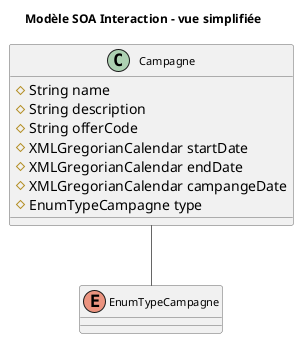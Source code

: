 @startuml

skinparam titleFontSize 12

skinparam class {
fontName arial
arrowColor #666666
borderColor #666666
fontSize 11
arrowFontSize 10
arrowFontName arial 
}
 
skinparam arrow {
fontName arial
fontSize 11
}

title Modèle SOA Interaction - vue simplifiée

class Campagne  {
	#String name
	#String description
	#String offerCode
	#XMLGregorianCalendar startDate
	#XMLGregorianCalendar endDate
	#XMLGregorianCalendar campangeDate
	#EnumTypeCampagne type
}

enum EnumTypeCampagne{

}

Campagne -down- EnumTypeCampagne
@enduml
